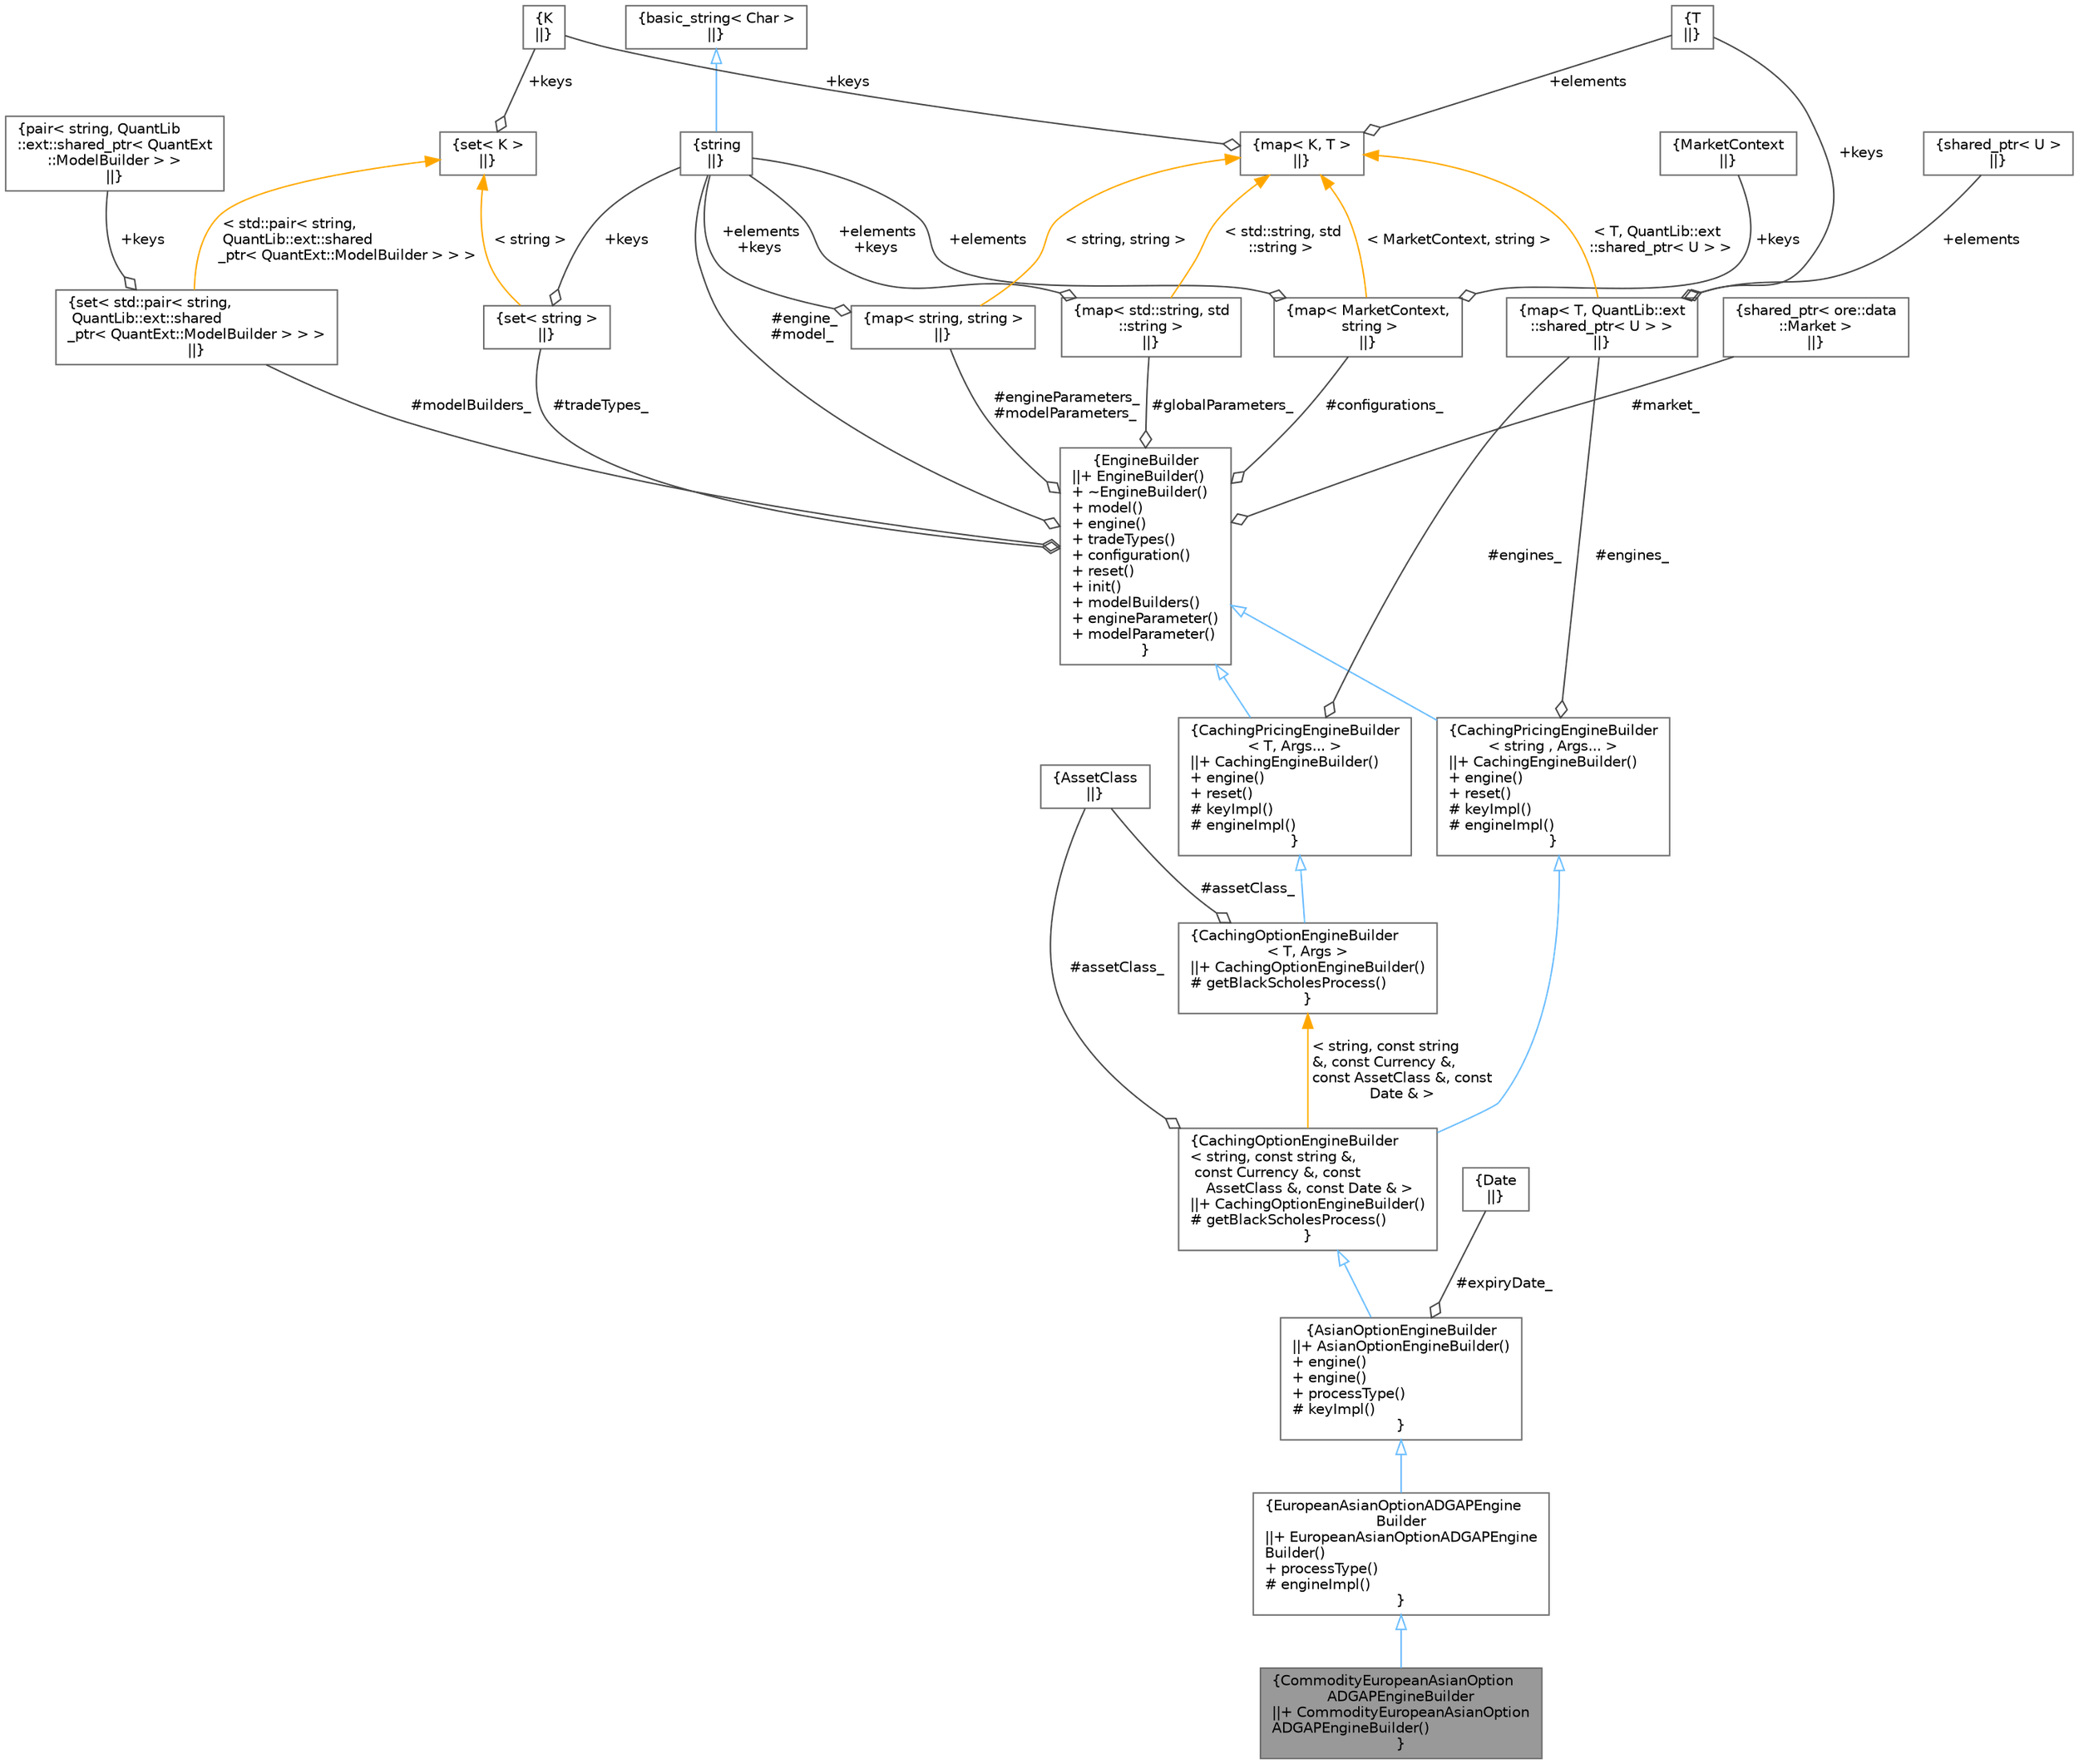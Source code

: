digraph "CommodityEuropeanAsianOptionADGAPEngineBuilder"
{
 // INTERACTIVE_SVG=YES
 // LATEX_PDF_SIZE
  bgcolor="transparent";
  edge [fontname=Helvetica,fontsize=10,labelfontname=Helvetica,labelfontsize=10];
  node [fontname=Helvetica,fontsize=10,shape=box,height=0.2,width=0.4];
  Node1 [label="{CommodityEuropeanAsianOption\lADGAPEngineBuilder\n||+ CommodityEuropeanAsianOption\lADGAPEngineBuilder()\l}",height=0.2,width=0.4,color="gray40", fillcolor="grey60", style="filled", fontcolor="black",tooltip="Discrete Analytic Engine Builder for European Asian Commodity Geometric Average Price Options."];
  Node2 -> Node1 [dir="back",color="steelblue1",style="solid",arrowtail="onormal"];
  Node2 [label="{EuropeanAsianOptionADGAPEngine\lBuilder\n||+ EuropeanAsianOptionADGAPEngine\lBuilder()\l+ processType()\l# engineImpl()\l}",height=0.2,width=0.4,color="gray40", fillcolor="white", style="filled",URL="$classore_1_1data_1_1_european_asian_option_a_d_g_a_p_engine_builder.html",tooltip="Discrete Analytic Engine Builder for European Asian Geometric Average Price Options."];
  Node3 -> Node2 [dir="back",color="steelblue1",style="solid",arrowtail="onormal"];
  Node3 [label="{AsianOptionEngineBuilder\n||+ AsianOptionEngineBuilder()\l+ engine()\l+ engine()\l+ processType()\l# keyImpl()\l}",height=0.2,width=0.4,color="gray40", fillcolor="white", style="filled",URL="$classore_1_1data_1_1_asian_option_engine_builder.html",tooltip="Abstract Engine Builder for Asian Options."];
  Node4 -> Node3 [dir="back",color="steelblue1",style="solid",arrowtail="onormal"];
  Node4 [label="{CachingOptionEngineBuilder\l\< string, const string &,\l const Currency &, const\l AssetClass &, const Date & \>\n||+ CachingOptionEngineBuilder()\l# getBlackScholesProcess()\l}",height=0.2,width=0.4,color="gray40", fillcolor="white", style="filled",URL="$classore_1_1data_1_1_caching_option_engine_builder.html",tooltip=" "];
  Node5 -> Node4 [dir="back",color="steelblue1",style="solid",arrowtail="onormal"];
  Node5 [label="{CachingPricingEngineBuilder\l\< string , Args... \>\n||+ CachingEngineBuilder()\l+ engine()\l+ reset()\l# keyImpl()\l# engineImpl()\l}",height=0.2,width=0.4,color="gray40", fillcolor="white", style="filled",URL="$classore_1_1data_1_1_caching_engine_builder.html",tooltip="Abstract template EngineBuilder class that can cache engines and coupon pricers."];
  Node6 -> Node5 [dir="back",color="steelblue1",style="solid",arrowtail="onormal"];
  Node6 [label="{EngineBuilder\n||+ EngineBuilder()\l+ ~EngineBuilder()\l+ model()\l+ engine()\l+ tradeTypes()\l+ configuration()\l+ reset()\l+ init()\l+ modelBuilders()\l+ engineParameter()\l+ modelParameter()\l}",height=0.2,width=0.4,color="gray40", fillcolor="white", style="filled",URL="$classore_1_1data_1_1_engine_builder.html",tooltip="Base PricingEngine Builder class for a specific model and engine."];
  Node7 -> Node6 [color="grey25",style="solid",label=" #engine_\n#model_" ,arrowhead="odiamond"];
  Node7 [label="{string\n||}",height=0.2,width=0.4,color="gray40", fillcolor="white", style="filled",tooltip=" "];
  Node8 -> Node7 [dir="back",color="steelblue1",style="solid",arrowtail="onormal"];
  Node8 [label="{basic_string\< Char \>\n||}",height=0.2,width=0.4,color="gray40", fillcolor="white", style="filled",tooltip=" "];
  Node9 -> Node6 [color="grey25",style="solid",label=" #tradeTypes_" ,arrowhead="odiamond"];
  Node9 [label="{set\< string \>\n||}",height=0.2,width=0.4,color="gray40", fillcolor="white", style="filled",tooltip=" "];
  Node7 -> Node9 [color="grey25",style="solid",label=" +keys" ,arrowhead="odiamond"];
  Node10 -> Node9 [dir="back",color="orange",style="solid",label=" \< string \>" ];
  Node10 [label="{set\< K \>\n||}",height=0.2,width=0.4,color="gray40", fillcolor="white", style="filled",tooltip=" "];
  Node11 -> Node10 [color="grey25",style="solid",label=" +keys" ,arrowhead="odiamond"];
  Node11 [label="{K\n||}",height=0.2,width=0.4,color="gray40", fillcolor="white", style="filled",tooltip=" "];
  Node12 -> Node6 [color="grey25",style="solid",label=" #market_" ,arrowhead="odiamond"];
  Node12 [label="{shared_ptr\< ore::data\l::Market \>\n||}",height=0.2,width=0.4,color="gray40", fillcolor="white", style="filled",tooltip=" "];
  Node13 -> Node6 [color="grey25",style="solid",label=" #configurations_" ,arrowhead="odiamond"];
  Node13 [label="{map\< MarketContext,\l string \>\n||}",height=0.2,width=0.4,color="gray40", fillcolor="white", style="filled",tooltip=" "];
  Node14 -> Node13 [color="grey25",style="solid",label=" +keys" ,arrowhead="odiamond"];
  Node14 [label="{MarketContext\n||}",height=0.2,width=0.4,color="gray40", fillcolor="white", style="filled",tooltip=" "];
  Node7 -> Node13 [color="grey25",style="solid",label=" +elements" ,arrowhead="odiamond"];
  Node15 -> Node13 [dir="back",color="orange",style="solid",label=" \< MarketContext, string \>" ];
  Node15 [label="{map\< K, T \>\n||}",height=0.2,width=0.4,color="gray40", fillcolor="white", style="filled",tooltip=" "];
  Node11 -> Node15 [color="grey25",style="solid",label=" +keys" ,arrowhead="odiamond"];
  Node16 -> Node15 [color="grey25",style="solid",label=" +elements" ,arrowhead="odiamond"];
  Node16 [label="{T\n||}",height=0.2,width=0.4,color="gray40", fillcolor="white", style="filled",tooltip=" "];
  Node17 -> Node6 [color="grey25",style="solid",label=" #engineParameters_\n#modelParameters_" ,arrowhead="odiamond"];
  Node17 [label="{map\< string, string \>\n||}",height=0.2,width=0.4,color="gray40", fillcolor="white", style="filled",tooltip=" "];
  Node7 -> Node17 [color="grey25",style="solid",label=" +elements\n+keys" ,arrowhead="odiamond"];
  Node15 -> Node17 [dir="back",color="orange",style="solid",label=" \< string, string \>" ];
  Node18 -> Node6 [color="grey25",style="solid",label=" #globalParameters_" ,arrowhead="odiamond"];
  Node18 [label="{map\< std::string, std\l::string \>\n||}",height=0.2,width=0.4,color="gray40", fillcolor="white", style="filled",tooltip=" "];
  Node7 -> Node18 [color="grey25",style="solid",label=" +elements\n+keys" ,arrowhead="odiamond"];
  Node15 -> Node18 [dir="back",color="orange",style="solid",label=" \< std::string, std\l::string \>" ];
  Node19 -> Node6 [color="grey25",style="solid",label=" #modelBuilders_" ,arrowhead="odiamond"];
  Node19 [label="{set\< std::pair\< string,\l QuantLib::ext::shared\l_ptr\< QuantExt::ModelBuilder \> \> \>\n||}",height=0.2,width=0.4,color="gray40", fillcolor="white", style="filled",tooltip=" "];
  Node20 -> Node19 [color="grey25",style="solid",label=" +keys" ,arrowhead="odiamond"];
  Node20 [label="{pair\< string, QuantLib\l::ext::shared_ptr\< QuantExt\l::ModelBuilder \> \>\n||}",height=0.2,width=0.4,color="gray40", fillcolor="white", style="filled",tooltip=" "];
  Node10 -> Node19 [dir="back",color="orange",style="solid",label=" \< std::pair\< string,\l QuantLib::ext::shared\l_ptr\< QuantExt::ModelBuilder \> \> \>" ];
  Node21 -> Node5 [color="grey25",style="solid",label=" #engines_" ,arrowhead="odiamond"];
  Node21 [label="{map\< T, QuantLib::ext\l::shared_ptr\< U \> \>\n||}",height=0.2,width=0.4,color="gray40", fillcolor="white", style="filled",tooltip=" "];
  Node16 -> Node21 [color="grey25",style="solid",label=" +keys" ,arrowhead="odiamond"];
  Node22 -> Node21 [color="grey25",style="solid",label=" +elements" ,arrowhead="odiamond"];
  Node22 [label="{shared_ptr\< U \>\n||}",height=0.2,width=0.4,color="gray40", fillcolor="white", style="filled",tooltip=" "];
  Node15 -> Node21 [dir="back",color="orange",style="solid",label=" \< T, QuantLib::ext\l::shared_ptr\< U \> \>" ];
  Node23 -> Node4 [color="grey25",style="solid",label=" #assetClass_" ,arrowhead="odiamond"];
  Node23 [label="{AssetClass\n||}",height=0.2,width=0.4,color="gray40", fillcolor="white", style="filled",tooltip=" "];
  Node24 -> Node4 [dir="back",color="orange",style="solid",label=" \< string, const string\l &, const Currency &,\l const AssetClass &, const\l Date & \>" ];
  Node24 [label="{CachingOptionEngineBuilder\l\< T, Args \>\n||+ CachingOptionEngineBuilder()\l# getBlackScholesProcess()\l}",height=0.2,width=0.4,color="gray40", fillcolor="white", style="filled",URL="$classore_1_1data_1_1_caching_option_engine_builder.html",tooltip=" "];
  Node25 -> Node24 [dir="back",color="steelblue1",style="solid",arrowtail="onormal"];
  Node25 [label="{CachingPricingEngineBuilder\l\< T, Args... \>\n||+ CachingEngineBuilder()\l+ engine()\l+ reset()\l# keyImpl()\l# engineImpl()\l}",height=0.2,width=0.4,color="gray40", fillcolor="white", style="filled",URL="$classore_1_1data_1_1_caching_engine_builder.html",tooltip="Abstract template EngineBuilder class that can cache engines and coupon pricers."];
  Node6 -> Node25 [dir="back",color="steelblue1",style="solid",arrowtail="onormal"];
  Node21 -> Node25 [color="grey25",style="solid",label=" #engines_" ,arrowhead="odiamond"];
  Node23 -> Node24 [color="grey25",style="solid",label=" #assetClass_" ,arrowhead="odiamond"];
  Node26 -> Node3 [color="grey25",style="solid",label=" #expiryDate_" ,arrowhead="odiamond"];
  Node26 [label="{Date\n||}",height=0.2,width=0.4,color="gray40", fillcolor="white", style="filled",tooltip=" "];
}

